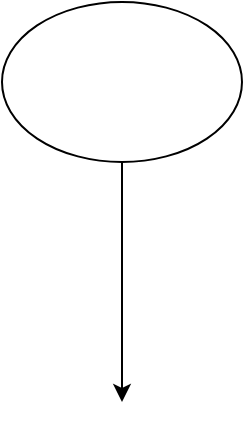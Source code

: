 <mxfile version="12.2.4" pages="1"><diagram id="EtSUQ32WR72j2Q5RJgwu" name="Page-1"><mxGraphModel dx="1111" dy="765" grid="1" gridSize="10" guides="1" tooltips="1" connect="1" arrows="1" fold="1" page="1" pageScale="1" pageWidth="827" pageHeight="1169" math="0" shadow="0"><root><mxCell id="0"/><mxCell id="1" parent="0"/><mxCell id="2" value="" style="ellipse;whiteSpace=wrap;html=1;" parent="1" vertex="1"><mxGeometry x="90" y="220" width="120" height="80" as="geometry"/></mxCell><mxCell id="3" value="" style="endArrow=classic;html=1;exitX=0.5;exitY=1;exitDx=0;exitDy=0;" parent="1" source="2" edge="1"><mxGeometry width="50" height="50" relative="1" as="geometry"><mxPoint x="90" y="370" as="sourcePoint"/><mxPoint x="150" y="420" as="targetPoint"/></mxGeometry></mxCell></root></mxGraphModel></diagram></mxfile>